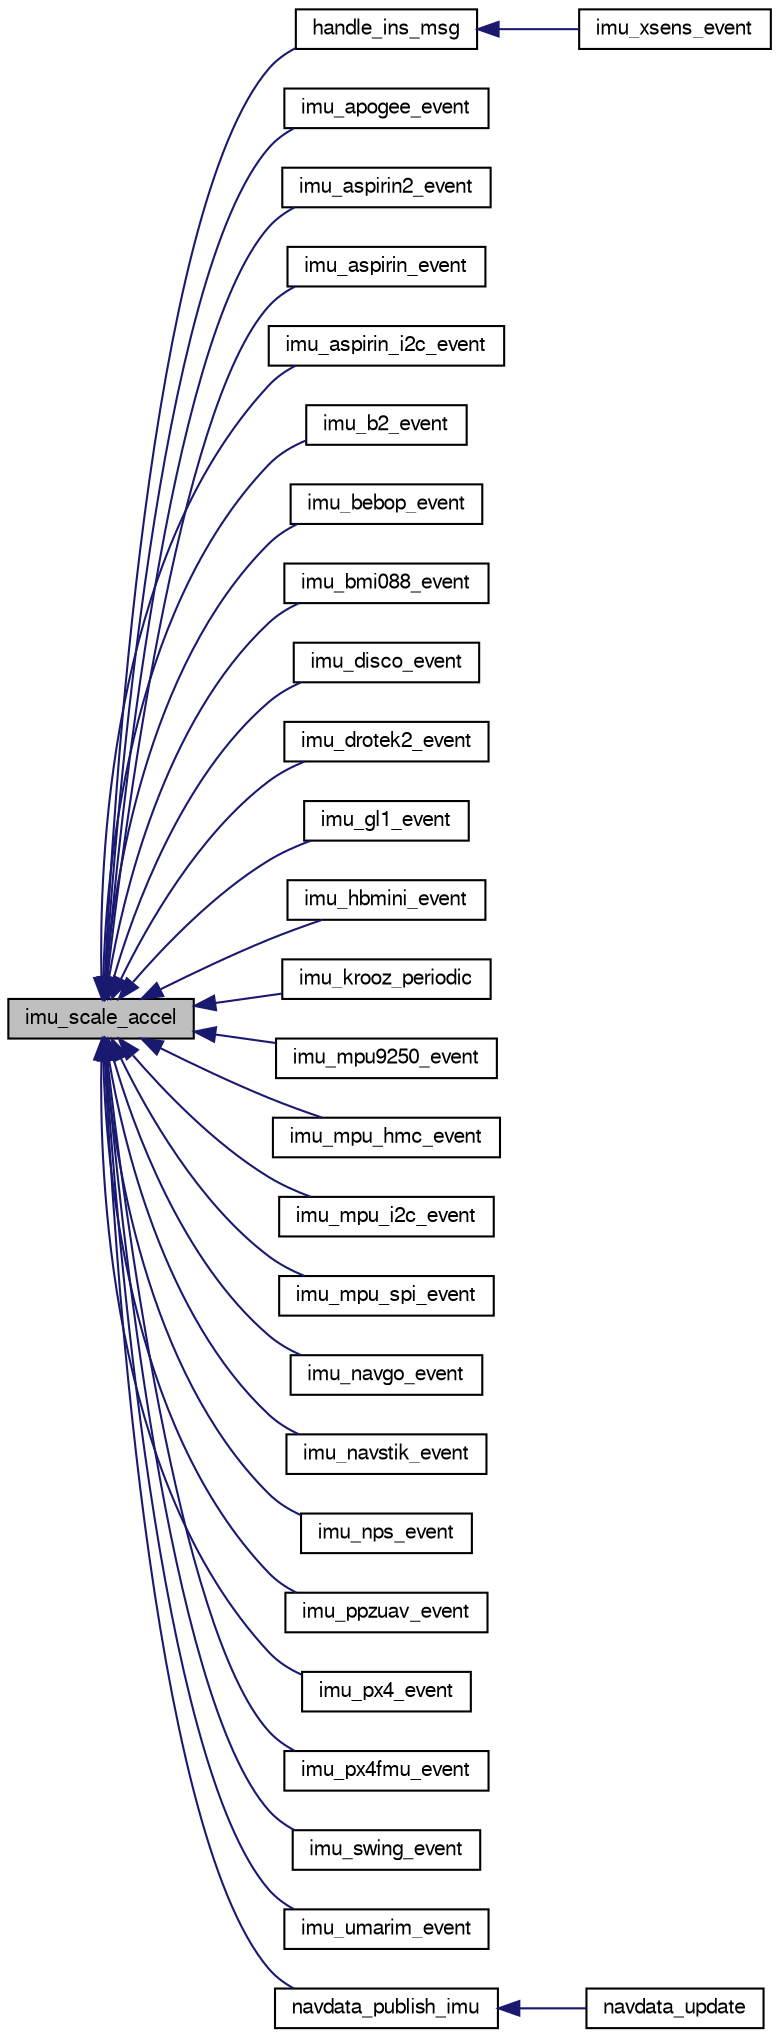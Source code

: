 digraph "imu_scale_accel"
{
  edge [fontname="FreeSans",fontsize="10",labelfontname="FreeSans",labelfontsize="10"];
  node [fontname="FreeSans",fontsize="10",shape=record];
  rankdir="LR";
  Node1 [label="imu_scale_accel",height=0.2,width=0.4,color="black", fillcolor="grey75", style="filled", fontcolor="black"];
  Node1 -> Node2 [dir="back",color="midnightblue",fontsize="10",style="solid",fontname="FreeSans"];
  Node2 [label="handle_ins_msg",height=0.2,width=0.4,color="black", fillcolor="white", style="filled",URL="$imu__xsens_8c.html#a01a96d75a3da02e6c7046cff96b1f7e6"];
  Node2 -> Node3 [dir="back",color="midnightblue",fontsize="10",style="solid",fontname="FreeSans"];
  Node3 [label="imu_xsens_event",height=0.2,width=0.4,color="black", fillcolor="white", style="filled",URL="$imu__xsens_8h.html#a881da7d1492e95d09c81c6f3c5a1e4cd"];
  Node1 -> Node4 [dir="back",color="midnightblue",fontsize="10",style="solid",fontname="FreeSans"];
  Node4 [label="imu_apogee_event",height=0.2,width=0.4,color="black", fillcolor="white", style="filled",URL="$imu__apogee_8h.html#a60395d55d1c3bbb3773a3bc79f210884"];
  Node1 -> Node5 [dir="back",color="midnightblue",fontsize="10",style="solid",fontname="FreeSans"];
  Node5 [label="imu_aspirin2_event",height=0.2,width=0.4,color="black", fillcolor="white", style="filled",URL="$imu__aspirin__2__spi_8h.html#a1d1263b727aeee52bd78b9d3ec3b40bd"];
  Node1 -> Node6 [dir="back",color="midnightblue",fontsize="10",style="solid",fontname="FreeSans"];
  Node6 [label="imu_aspirin_event",height=0.2,width=0.4,color="black", fillcolor="white", style="filled",URL="$imu__aspirin_8h.html#aa229c37c4339ad08d83c4d72f30a1fd5"];
  Node1 -> Node7 [dir="back",color="midnightblue",fontsize="10",style="solid",fontname="FreeSans"];
  Node7 [label="imu_aspirin_i2c_event",height=0.2,width=0.4,color="black", fillcolor="white", style="filled",URL="$imu__aspirin__i2c_8h.html#a6369e8522e39224b5076e7837c0032f2"];
  Node1 -> Node8 [dir="back",color="midnightblue",fontsize="10",style="solid",fontname="FreeSans"];
  Node8 [label="imu_b2_event",height=0.2,width=0.4,color="black", fillcolor="white", style="filled",URL="$imu__b2_8h.html#ade46fe011019a8bae5cb916f34c03f9b"];
  Node1 -> Node9 [dir="back",color="midnightblue",fontsize="10",style="solid",fontname="FreeSans"];
  Node9 [label="imu_bebop_event",height=0.2,width=0.4,color="black", fillcolor="white", style="filled",URL="$imu__bebop_8h.html#abf59a3c40b631f23435da34574ce0197",tooltip="Handle all the events of the Navstik IMU components. "];
  Node1 -> Node10 [dir="back",color="midnightblue",fontsize="10",style="solid",fontname="FreeSans"];
  Node10 [label="imu_bmi088_event",height=0.2,width=0.4,color="black", fillcolor="white", style="filled",URL="$imu__bmi088__i2c_8h.html#a688a0cac0c423c242b7b08fc7b6de2b4"];
  Node1 -> Node11 [dir="back",color="midnightblue",fontsize="10",style="solid",fontname="FreeSans"];
  Node11 [label="imu_disco_event",height=0.2,width=0.4,color="black", fillcolor="white", style="filled",URL="$imu__disco_8h.html#af4556078aa1856220d57e9f6d92c6e28",tooltip="Handle all the events of the Disco IMU components. "];
  Node1 -> Node12 [dir="back",color="midnightblue",fontsize="10",style="solid",fontname="FreeSans"];
  Node12 [label="imu_drotek2_event",height=0.2,width=0.4,color="black", fillcolor="white", style="filled",URL="$imu__drotek__10dof__v2_8h.html#a740371769417e71440eda6835e29a667"];
  Node1 -> Node13 [dir="back",color="midnightblue",fontsize="10",style="solid",fontname="FreeSans"];
  Node13 [label="imu_gl1_event",height=0.2,width=0.4,color="black", fillcolor="white", style="filled",URL="$imu__gl1_8h.html#accca4f4c7d6f0ecd6cd6f210818c4b1b"];
  Node1 -> Node14 [dir="back",color="midnightblue",fontsize="10",style="solid",fontname="FreeSans"];
  Node14 [label="imu_hbmini_event",height=0.2,width=0.4,color="black", fillcolor="white", style="filled",URL="$imu__hbmini_8h.html#a5b9ae3abc04f091d942553dc17b589c8"];
  Node1 -> Node15 [dir="back",color="midnightblue",fontsize="10",style="solid",fontname="FreeSans"];
  Node15 [label="imu_krooz_periodic",height=0.2,width=0.4,color="black", fillcolor="white", style="filled",URL="$imu__krooz__memsic_8h.html#ab08778663ab0f652f6b5ffa063a71407"];
  Node1 -> Node16 [dir="back",color="midnightblue",fontsize="10",style="solid",fontname="FreeSans"];
  Node16 [label="imu_mpu9250_event",height=0.2,width=0.4,color="black", fillcolor="white", style="filled",URL="$imu__mpu9250__i2c_8c.html#af140d4e8a775be026073e67fd3080aa2"];
  Node1 -> Node17 [dir="back",color="midnightblue",fontsize="10",style="solid",fontname="FreeSans"];
  Node17 [label="imu_mpu_hmc_event",height=0.2,width=0.4,color="black", fillcolor="white", style="filled",URL="$imu__mpu6000__hmc5883_8h.html#ae9d618a59cee7e4c02666223bc3bf07e"];
  Node1 -> Node18 [dir="back",color="midnightblue",fontsize="10",style="solid",fontname="FreeSans"];
  Node18 [label="imu_mpu_i2c_event",height=0.2,width=0.4,color="black", fillcolor="white", style="filled",URL="$imu__mpu60x0__i2c_8h.html#ad17d2b5d68bee1716b36c12a01cb1b31"];
  Node1 -> Node19 [dir="back",color="midnightblue",fontsize="10",style="solid",fontname="FreeSans"];
  Node19 [label="imu_mpu_spi_event",height=0.2,width=0.4,color="black", fillcolor="white", style="filled",URL="$imu__mpu6000_8h.html#adeded9c36c67ea0bb8d9711c9992dea0"];
  Node1 -> Node20 [dir="back",color="midnightblue",fontsize="10",style="solid",fontname="FreeSans"];
  Node20 [label="imu_navgo_event",height=0.2,width=0.4,color="black", fillcolor="white", style="filled",URL="$imu__navgo_8h.html#a090687272e402bae057eb68e39e6218f"];
  Node1 -> Node21 [dir="back",color="midnightblue",fontsize="10",style="solid",fontname="FreeSans"];
  Node21 [label="imu_navstik_event",height=0.2,width=0.4,color="black", fillcolor="white", style="filled",URL="$imu__navstik_8h.html#a2ddc38f9314a98d94376d14851bb0bcd",tooltip="Handle all the events of the Navstik IMU components. "];
  Node1 -> Node22 [dir="back",color="midnightblue",fontsize="10",style="solid",fontname="FreeSans"];
  Node22 [label="imu_nps_event",height=0.2,width=0.4,color="black", fillcolor="white", style="filled",URL="$imu__nps_8h.html#ab288e8eb3d91d5c0e27e6f34cbe5e5ac"];
  Node1 -> Node23 [dir="back",color="midnightblue",fontsize="10",style="solid",fontname="FreeSans"];
  Node23 [label="imu_ppzuav_event",height=0.2,width=0.4,color="black", fillcolor="white", style="filled",URL="$imu__ppzuav_8h.html#a51ff6c245630bbf2701dc550ce24ef23"];
  Node1 -> Node24 [dir="back",color="midnightblue",fontsize="10",style="solid",fontname="FreeSans"];
  Node24 [label="imu_px4_event",height=0.2,width=0.4,color="black", fillcolor="white", style="filled",URL="$imu__px4fmu__v2_84_8h.html#adc3f36e2267ea507426576f9b338c714"];
  Node1 -> Node25 [dir="back",color="midnightblue",fontsize="10",style="solid",fontname="FreeSans"];
  Node25 [label="imu_px4fmu_event",height=0.2,width=0.4,color="black", fillcolor="white", style="filled",URL="$imu__px4fmu_8h.html#af65bf55913e04b2d90bdffb1c94c169c"];
  Node1 -> Node26 [dir="back",color="midnightblue",fontsize="10",style="solid",fontname="FreeSans"];
  Node26 [label="imu_swing_event",height=0.2,width=0.4,color="black", fillcolor="white", style="filled",URL="$imu__swing_8h.html#a5aac35a83517e6e9f0929e9a2a404bd3",tooltip="Handle all the events of the Navstik IMU components. "];
  Node1 -> Node27 [dir="back",color="midnightblue",fontsize="10",style="solid",fontname="FreeSans"];
  Node27 [label="imu_umarim_event",height=0.2,width=0.4,color="black", fillcolor="white", style="filled",URL="$imu__umarim_8h.html#a01860ce0d2bbd0db6c993e609c0745de"];
  Node1 -> Node28 [dir="back",color="midnightblue",fontsize="10",style="solid",fontname="FreeSans"];
  Node28 [label="navdata_publish_imu",height=0.2,width=0.4,color="black", fillcolor="white", style="filled",URL="$navdata_8c.html#ad05e4e99b6d26c643c0841c315d292a4"];
  Node28 -> Node29 [dir="back",color="midnightblue",fontsize="10",style="solid",fontname="FreeSans"];
  Node29 [label="navdata_update",height=0.2,width=0.4,color="black", fillcolor="white", style="filled",URL="$navdata_8h.html#aded131295af4c39b10199bae2e560438",tooltip="Update the navdata (event loop) "];
}
